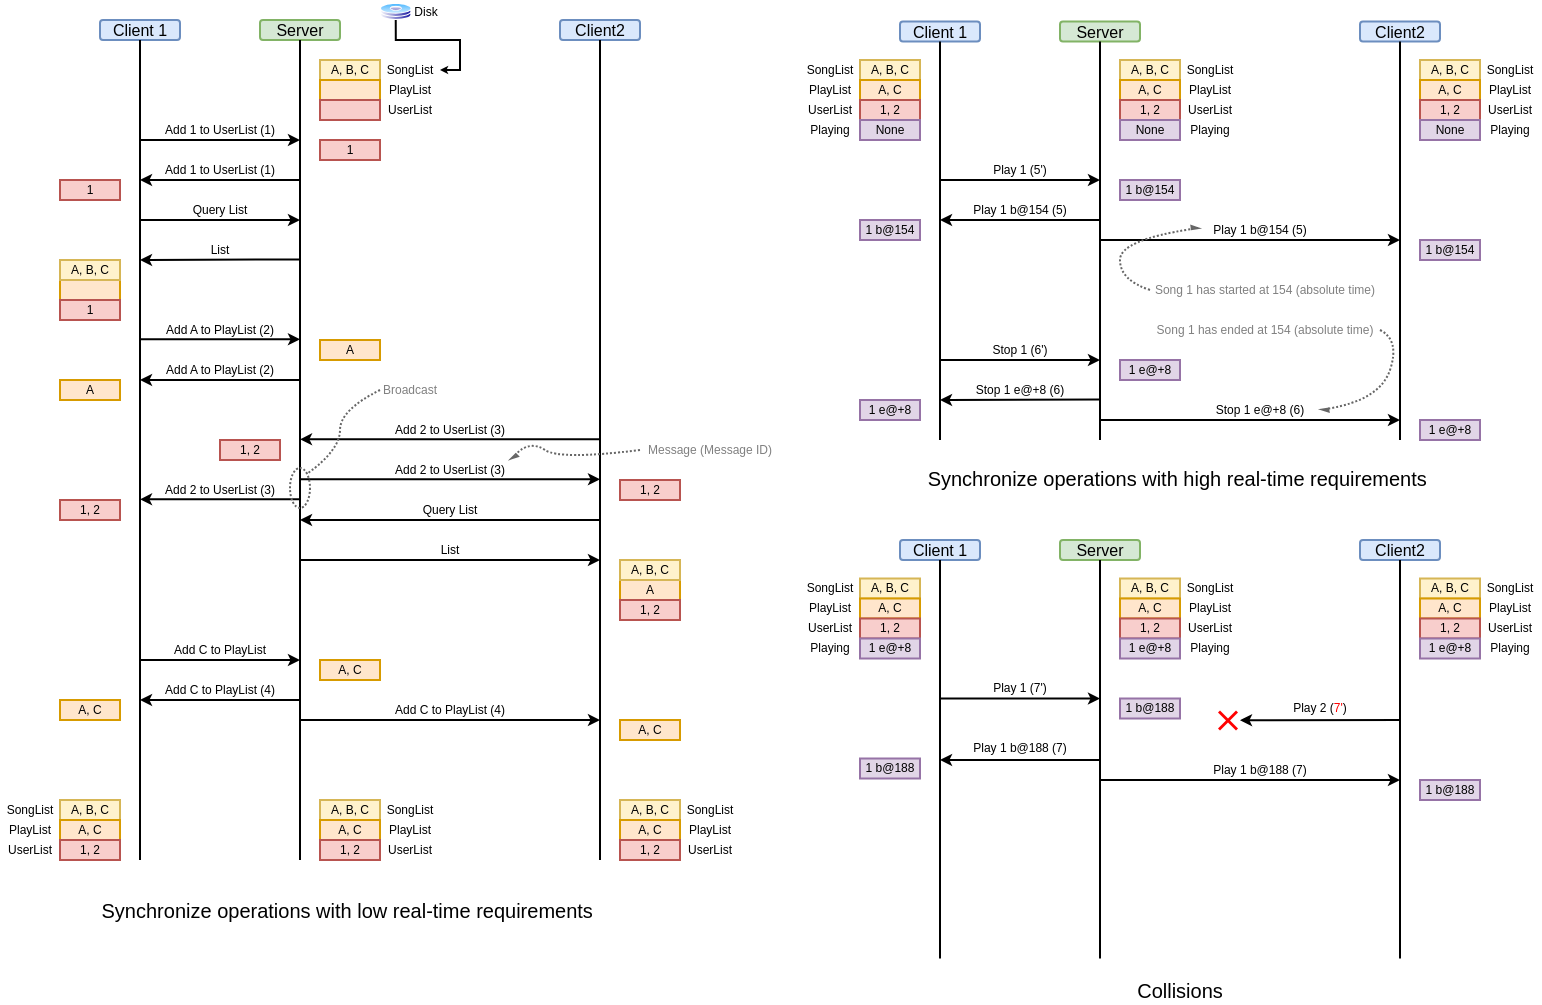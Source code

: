 <mxfile version="24.8.4">
  <diagram name="第 1 页" id="3ZcK6W1l4XbIbxJPCc2v">
    <mxGraphModel dx="1158" dy="635" grid="1" gridSize="10" guides="1" tooltips="1" connect="1" arrows="1" fold="1" page="1" pageScale="1" pageWidth="1000" pageHeight="1000" math="0" shadow="0">
      <root>
        <mxCell id="0" />
        <mxCell id="1" parent="0" />
        <mxCell id="YlG3r0k9uFu-52Q5VEmV-1" value="Client 1" style="rounded=1;whiteSpace=wrap;html=1;fontSize=8;fillColor=#dae8fc;strokeColor=#6c8ebf;" vertex="1" parent="1">
          <mxGeometry x="80" y="20" width="40" height="10" as="geometry" />
        </mxCell>
        <mxCell id="YlG3r0k9uFu-52Q5VEmV-2" value="Server" style="rounded=1;whiteSpace=wrap;html=1;fontSize=8;fillColor=#d5e8d4;strokeColor=#82b366;" vertex="1" parent="1">
          <mxGeometry x="160" y="20" width="40" height="10" as="geometry" />
        </mxCell>
        <mxCell id="YlG3r0k9uFu-52Q5VEmV-3" value="Client2" style="rounded=1;whiteSpace=wrap;html=1;fontSize=8;fillColor=#dae8fc;strokeColor=#6c8ebf;" vertex="1" parent="1">
          <mxGeometry x="310" y="20" width="40" height="10" as="geometry" />
        </mxCell>
        <mxCell id="YlG3r0k9uFu-52Q5VEmV-4" value="" style="endArrow=none;html=1;rounded=0;entryX=0.5;entryY=1;entryDx=0;entryDy=0;" edge="1" parent="1" target="YlG3r0k9uFu-52Q5VEmV-1">
          <mxGeometry width="50" height="50" relative="1" as="geometry">
            <mxPoint x="100" y="440" as="sourcePoint" />
            <mxPoint x="240" y="130" as="targetPoint" />
          </mxGeometry>
        </mxCell>
        <mxCell id="YlG3r0k9uFu-52Q5VEmV-5" value="" style="endArrow=none;html=1;rounded=0;entryX=0.5;entryY=1;entryDx=0;entryDy=0;" edge="1" parent="1" target="YlG3r0k9uFu-52Q5VEmV-2">
          <mxGeometry width="50" height="50" relative="1" as="geometry">
            <mxPoint x="180" y="440" as="sourcePoint" />
            <mxPoint x="179.83" y="50" as="targetPoint" />
          </mxGeometry>
        </mxCell>
        <mxCell id="YlG3r0k9uFu-52Q5VEmV-6" value="" style="endArrow=none;html=1;rounded=0;entryX=0.5;entryY=1;entryDx=0;entryDy=0;" edge="1" parent="1" target="YlG3r0k9uFu-52Q5VEmV-3">
          <mxGeometry width="50" height="50" relative="1" as="geometry">
            <mxPoint x="330" y="440" as="sourcePoint" />
            <mxPoint x="329.83" y="50" as="targetPoint" />
          </mxGeometry>
        </mxCell>
        <mxCell id="YlG3r0k9uFu-52Q5VEmV-7" value="" style="endArrow=classic;html=1;rounded=0;startSize=3;endSize=3;" edge="1" parent="1">
          <mxGeometry width="50" height="50" relative="1" as="geometry">
            <mxPoint x="100" y="80" as="sourcePoint" />
            <mxPoint x="180" y="80" as="targetPoint" />
          </mxGeometry>
        </mxCell>
        <mxCell id="YlG3r0k9uFu-52Q5VEmV-9" value="Add 1 to UserList (1)" style="text;html=1;align=center;verticalAlign=middle;whiteSpace=wrap;rounded=0;fontSize=6;dashed=1;dashPattern=1 1;" vertex="1" parent="1">
          <mxGeometry x="110" y="70" width="60" height="10" as="geometry" />
        </mxCell>
        <mxCell id="YlG3r0k9uFu-52Q5VEmV-13" value="" style="endArrow=classic;html=1;rounded=0;startSize=3;endSize=3;" edge="1" parent="1">
          <mxGeometry width="50" height="50" relative="1" as="geometry">
            <mxPoint x="180" y="100" as="sourcePoint" />
            <mxPoint x="100" y="100" as="targetPoint" />
          </mxGeometry>
        </mxCell>
        <mxCell id="YlG3r0k9uFu-52Q5VEmV-14" value="Add 1 to UserList (1)" style="text;html=1;align=center;verticalAlign=middle;whiteSpace=wrap;rounded=0;fontSize=6;" vertex="1" parent="1">
          <mxGeometry x="110" y="90" width="60" height="10" as="geometry" />
        </mxCell>
        <mxCell id="YlG3r0k9uFu-52Q5VEmV-27" value="" style="endArrow=classic;html=1;rounded=0;startSize=3;endSize=3;" edge="1" parent="1">
          <mxGeometry width="50" height="50" relative="1" as="geometry">
            <mxPoint x="100" y="179.67" as="sourcePoint" />
            <mxPoint x="180" y="179.67" as="targetPoint" />
          </mxGeometry>
        </mxCell>
        <mxCell id="YlG3r0k9uFu-52Q5VEmV-28" value="Add A to PlayList (2)" style="text;html=1;align=center;verticalAlign=middle;whiteSpace=wrap;rounded=0;fontSize=6;" vertex="1" parent="1">
          <mxGeometry x="110" y="170" width="60" height="10" as="geometry" />
        </mxCell>
        <mxCell id="YlG3r0k9uFu-52Q5VEmV-29" value="" style="endArrow=classic;html=1;rounded=0;startSize=3;endSize=3;" edge="1" parent="1">
          <mxGeometry width="50" height="50" relative="1" as="geometry">
            <mxPoint x="180" y="200" as="sourcePoint" />
            <mxPoint x="100" y="200" as="targetPoint" />
          </mxGeometry>
        </mxCell>
        <mxCell id="YlG3r0k9uFu-52Q5VEmV-30" value="Add A to PlayList (2)" style="text;html=1;align=center;verticalAlign=middle;whiteSpace=wrap;rounded=0;fontSize=6;" vertex="1" parent="1">
          <mxGeometry x="110" y="190" width="60" height="10" as="geometry" />
        </mxCell>
        <mxCell id="YlG3r0k9uFu-52Q5VEmV-33" value="A, B, C" style="rounded=0;whiteSpace=wrap;html=1;fillColor=#fff2cc;strokeColor=#d6b656;fontSize=6;" vertex="1" parent="1">
          <mxGeometry x="190" y="40" width="30" height="10" as="geometry" />
        </mxCell>
        <mxCell id="YlG3r0k9uFu-52Q5VEmV-34" value="" style="rounded=0;whiteSpace=wrap;html=1;fillColor=#ffe6cc;strokeColor=#d79b00;fontSize=6;" vertex="1" parent="1">
          <mxGeometry x="190" y="50" width="30" height="10" as="geometry" />
        </mxCell>
        <mxCell id="YlG3r0k9uFu-52Q5VEmV-35" value="" style="rounded=0;whiteSpace=wrap;html=1;fillColor=#f8cecc;strokeColor=#b85450;fontSize=6;" vertex="1" parent="1">
          <mxGeometry x="190" y="60" width="30" height="10" as="geometry" />
        </mxCell>
        <mxCell id="YlG3r0k9uFu-52Q5VEmV-37" value="SongList" style="text;html=1;align=center;verticalAlign=middle;whiteSpace=wrap;rounded=0;fontSize=6;" vertex="1" parent="1">
          <mxGeometry x="220" y="40" width="30" height="10" as="geometry" />
        </mxCell>
        <mxCell id="YlG3r0k9uFu-52Q5VEmV-38" value="PlayList" style="text;html=1;align=center;verticalAlign=middle;whiteSpace=wrap;rounded=0;fontSize=6;" vertex="1" parent="1">
          <mxGeometry x="220" y="50" width="30" height="10" as="geometry" />
        </mxCell>
        <mxCell id="YlG3r0k9uFu-52Q5VEmV-39" value="UserList" style="text;html=1;align=center;verticalAlign=middle;whiteSpace=wrap;rounded=0;fontSize=6;" vertex="1" parent="1">
          <mxGeometry x="220" y="60" width="30" height="10" as="geometry" />
        </mxCell>
        <mxCell id="YlG3r0k9uFu-52Q5VEmV-40" value="1" style="rounded=0;whiteSpace=wrap;html=1;fillColor=#f8cecc;strokeColor=#b85450;fontSize=6;" vertex="1" parent="1">
          <mxGeometry x="190" y="80" width="30" height="10" as="geometry" />
        </mxCell>
        <mxCell id="YlG3r0k9uFu-52Q5VEmV-41" value="" style="rounded=0;whiteSpace=wrap;html=1;fillColor=#ffe6cc;strokeColor=#d79b00;fontSize=6;" vertex="1" parent="1">
          <mxGeometry x="60" y="150" width="30" height="10" as="geometry" />
        </mxCell>
        <mxCell id="YlG3r0k9uFu-52Q5VEmV-42" value="A" style="rounded=0;whiteSpace=wrap;html=1;fillColor=#ffe6cc;strokeColor=#d79b00;fontSize=6;" vertex="1" parent="1">
          <mxGeometry x="60" y="200" width="30" height="10" as="geometry" />
        </mxCell>
        <mxCell id="YlG3r0k9uFu-52Q5VEmV-43" value="A" style="rounded=0;whiteSpace=wrap;html=1;fillColor=#ffe6cc;strokeColor=#d79b00;fontSize=6;" vertex="1" parent="1">
          <mxGeometry x="190" y="180" width="30" height="10" as="geometry" />
        </mxCell>
        <mxCell id="YlG3r0k9uFu-52Q5VEmV-44" value="A, B, C" style="rounded=0;whiteSpace=wrap;html=1;fillColor=#fff2cc;strokeColor=#d6b656;fontSize=6;" vertex="1" parent="1">
          <mxGeometry x="60" y="140" width="30" height="10" as="geometry" />
        </mxCell>
        <mxCell id="YlG3r0k9uFu-52Q5VEmV-45" value="" style="endArrow=classic;html=1;rounded=0;startSize=3;endSize=3;" edge="1" parent="1">
          <mxGeometry width="50" height="50" relative="1" as="geometry">
            <mxPoint x="330" y="229.67" as="sourcePoint" />
            <mxPoint x="180" y="229.67" as="targetPoint" />
          </mxGeometry>
        </mxCell>
        <mxCell id="YlG3r0k9uFu-52Q5VEmV-46" value="Add 2 to UserList (3)" style="text;html=1;align=center;verticalAlign=middle;whiteSpace=wrap;rounded=0;fontSize=6;" vertex="1" parent="1">
          <mxGeometry x="225" y="220" width="60" height="10" as="geometry" />
        </mxCell>
        <mxCell id="YlG3r0k9uFu-52Q5VEmV-47" value="" style="endArrow=classic;html=1;rounded=0;startSize=3;endSize=3;" edge="1" parent="1">
          <mxGeometry width="50" height="50" relative="1" as="geometry">
            <mxPoint x="180" y="249.67" as="sourcePoint" />
            <mxPoint x="330" y="249.67" as="targetPoint" />
          </mxGeometry>
        </mxCell>
        <mxCell id="YlG3r0k9uFu-52Q5VEmV-48" value="Add 2 to UserList (3)" style="text;html=1;align=center;verticalAlign=middle;whiteSpace=wrap;rounded=0;fontSize=6;" vertex="1" parent="1">
          <mxGeometry x="225" y="240" width="60" height="10" as="geometry" />
        </mxCell>
        <mxCell id="YlG3r0k9uFu-52Q5VEmV-56" value="1, 2" style="rounded=0;whiteSpace=wrap;html=1;fillColor=#f8cecc;strokeColor=#b85450;fontSize=6;" vertex="1" parent="1">
          <mxGeometry x="140" y="230" width="30" height="10" as="geometry" />
        </mxCell>
        <mxCell id="YlG3r0k9uFu-52Q5VEmV-69" value="" style="endArrow=classic;html=1;rounded=0;startSize=3;endSize=3;" edge="1" parent="1">
          <mxGeometry width="50" height="50" relative="1" as="geometry">
            <mxPoint x="100" y="120" as="sourcePoint" />
            <mxPoint x="180" y="120" as="targetPoint" />
          </mxGeometry>
        </mxCell>
        <mxCell id="YlG3r0k9uFu-52Q5VEmV-70" value="Query List" style="text;html=1;align=center;verticalAlign=middle;whiteSpace=wrap;rounded=0;fontSize=6;" vertex="1" parent="1">
          <mxGeometry x="110" y="110" width="60" height="10" as="geometry" />
        </mxCell>
        <mxCell id="YlG3r0k9uFu-52Q5VEmV-71" value="" style="endArrow=classic;html=1;rounded=0;startSize=3;endSize=3;fillColor=#e1d5e7;strokeColor=default;align=center;verticalAlign=middle;fontFamily=Helvetica;fontSize=11;fontColor=default;labelBackgroundColor=default;" edge="1" parent="1">
          <mxGeometry width="50" height="50" relative="1" as="geometry">
            <mxPoint x="180" y="139.72" as="sourcePoint" />
            <mxPoint x="100" y="140" as="targetPoint" />
          </mxGeometry>
        </mxCell>
        <mxCell id="YlG3r0k9uFu-52Q5VEmV-72" value="1" style="rounded=0;whiteSpace=wrap;html=1;fillColor=#f8cecc;strokeColor=#b85450;fontSize=6;" vertex="1" parent="1">
          <mxGeometry x="60" y="160" width="30" height="10" as="geometry" />
        </mxCell>
        <mxCell id="YlG3r0k9uFu-52Q5VEmV-75" style="edgeStyle=orthogonalEdgeStyle;rounded=0;orthogonalLoop=1;jettySize=auto;html=1;exitX=0.5;exitY=1;exitDx=0;exitDy=0;entryX=1;entryY=0.5;entryDx=0;entryDy=0;strokeWidth=1;endSize=1;" edge="1" parent="1" source="YlG3r0k9uFu-52Q5VEmV-74" target="YlG3r0k9uFu-52Q5VEmV-37">
          <mxGeometry relative="1" as="geometry">
            <Array as="points">
              <mxPoint x="228" y="30" />
              <mxPoint x="260" y="30" />
              <mxPoint x="260" y="45" />
            </Array>
          </mxGeometry>
        </mxCell>
        <mxCell id="YlG3r0k9uFu-52Q5VEmV-74" value="" style="image;aspect=fixed;perimeter=ellipsePerimeter;html=1;align=center;shadow=0;dashed=0;spacingTop=3;image=img/lib/active_directory/hard_disk.svg;" vertex="1" parent="1">
          <mxGeometry x="220" y="11.5" width="15.74" height="8.5" as="geometry" />
        </mxCell>
        <mxCell id="YlG3r0k9uFu-52Q5VEmV-76" value="" style="endArrow=classic;html=1;rounded=0;startSize=3;endSize=3;" edge="1" parent="1">
          <mxGeometry width="50" height="50" relative="1" as="geometry">
            <mxPoint x="180" y="259.67" as="sourcePoint" />
            <mxPoint x="100" y="259.67" as="targetPoint" />
          </mxGeometry>
        </mxCell>
        <mxCell id="YlG3r0k9uFu-52Q5VEmV-77" value="Add 2 to UserList (3)" style="text;html=1;align=center;verticalAlign=middle;whiteSpace=wrap;rounded=0;fontSize=6;" vertex="1" parent="1">
          <mxGeometry x="110" y="250" width="60" height="10" as="geometry" />
        </mxCell>
        <mxCell id="YlG3r0k9uFu-52Q5VEmV-78" value="1, 2" style="rounded=0;whiteSpace=wrap;html=1;fillColor=#f8cecc;strokeColor=#b85450;fontSize=6;" vertex="1" parent="1">
          <mxGeometry x="60" y="260" width="30" height="10" as="geometry" />
        </mxCell>
        <mxCell id="YlG3r0k9uFu-52Q5VEmV-80" value="" style="endArrow=classic;html=1;rounded=0;startSize=3;endSize=3;" edge="1" parent="1">
          <mxGeometry width="50" height="50" relative="1" as="geometry">
            <mxPoint x="330" y="270" as="sourcePoint" />
            <mxPoint x="180" y="270" as="targetPoint" />
          </mxGeometry>
        </mxCell>
        <mxCell id="YlG3r0k9uFu-52Q5VEmV-81" value="Query List" style="text;html=1;align=center;verticalAlign=middle;whiteSpace=wrap;rounded=0;fontSize=6;" vertex="1" parent="1">
          <mxGeometry x="225" y="260" width="60" height="10" as="geometry" />
        </mxCell>
        <mxCell id="YlG3r0k9uFu-52Q5VEmV-82" value="A" style="rounded=0;whiteSpace=wrap;html=1;fillColor=#ffe6cc;strokeColor=#d79b00;fontSize=6;" vertex="1" parent="1">
          <mxGeometry x="340" y="300" width="30" height="10" as="geometry" />
        </mxCell>
        <mxCell id="YlG3r0k9uFu-52Q5VEmV-83" value="A, B, C" style="rounded=0;whiteSpace=wrap;html=1;fillColor=#fff2cc;strokeColor=#d6b656;fontSize=6;" vertex="1" parent="1">
          <mxGeometry x="340" y="290" width="30" height="10" as="geometry" />
        </mxCell>
        <mxCell id="YlG3r0k9uFu-52Q5VEmV-84" value="1, 2" style="rounded=0;whiteSpace=wrap;html=1;fillColor=#f8cecc;strokeColor=#b85450;fontSize=6;" vertex="1" parent="1">
          <mxGeometry x="340" y="310" width="30" height="10" as="geometry" />
        </mxCell>
        <mxCell id="YlG3r0k9uFu-52Q5VEmV-85" value="List" style="text;html=1;align=center;verticalAlign=middle;whiteSpace=wrap;rounded=0;fontSize=6;" vertex="1" parent="1">
          <mxGeometry x="110" y="130" width="60" height="10" as="geometry" />
        </mxCell>
        <mxCell id="YlG3r0k9uFu-52Q5VEmV-86" value="" style="endArrow=classic;html=1;rounded=0;startSize=3;endSize=3;fillColor=#e1d5e7;strokeColor=default;align=center;verticalAlign=middle;fontFamily=Helvetica;fontSize=11;fontColor=default;labelBackgroundColor=default;" edge="1" parent="1">
          <mxGeometry width="50" height="50" relative="1" as="geometry">
            <mxPoint x="180" y="290" as="sourcePoint" />
            <mxPoint x="330" y="290" as="targetPoint" />
          </mxGeometry>
        </mxCell>
        <mxCell id="YlG3r0k9uFu-52Q5VEmV-87" value="List" style="text;html=1;align=center;verticalAlign=middle;whiteSpace=wrap;rounded=0;fontSize=6;" vertex="1" parent="1">
          <mxGeometry x="225" y="280" width="60" height="10" as="geometry" />
        </mxCell>
        <mxCell id="YlG3r0k9uFu-52Q5VEmV-88" value="" style="endArrow=classic;html=1;rounded=0;startSize=3;endSize=3;" edge="1" parent="1">
          <mxGeometry width="50" height="50" relative="1" as="geometry">
            <mxPoint x="100" y="340" as="sourcePoint" />
            <mxPoint x="180" y="340" as="targetPoint" />
          </mxGeometry>
        </mxCell>
        <mxCell id="YlG3r0k9uFu-52Q5VEmV-89" value="Add C to PlayList" style="text;html=1;align=center;verticalAlign=middle;whiteSpace=wrap;rounded=0;fontSize=6;" vertex="1" parent="1">
          <mxGeometry x="110" y="330" width="60" height="10" as="geometry" />
        </mxCell>
        <mxCell id="YlG3r0k9uFu-52Q5VEmV-90" value="A, C" style="rounded=0;whiteSpace=wrap;html=1;fillColor=#ffe6cc;strokeColor=#d79b00;fontSize=6;" vertex="1" parent="1">
          <mxGeometry x="190" y="340" width="30" height="10" as="geometry" />
        </mxCell>
        <mxCell id="YlG3r0k9uFu-52Q5VEmV-91" value="" style="endArrow=classic;html=1;rounded=0;startSize=3;endSize=3;" edge="1" parent="1">
          <mxGeometry width="50" height="50" relative="1" as="geometry">
            <mxPoint x="180" y="360" as="sourcePoint" />
            <mxPoint x="100" y="360" as="targetPoint" />
          </mxGeometry>
        </mxCell>
        <mxCell id="YlG3r0k9uFu-52Q5VEmV-92" value="Add C to PlayList (4)" style="text;html=1;align=center;verticalAlign=middle;whiteSpace=wrap;rounded=0;fontSize=6;" vertex="1" parent="1">
          <mxGeometry x="110" y="350" width="60" height="10" as="geometry" />
        </mxCell>
        <mxCell id="YlG3r0k9uFu-52Q5VEmV-93" value="A, C" style="rounded=0;whiteSpace=wrap;html=1;fillColor=#ffe6cc;strokeColor=#d79b00;fontSize=6;" vertex="1" parent="1">
          <mxGeometry x="60" y="360" width="30" height="10" as="geometry" />
        </mxCell>
        <mxCell id="YlG3r0k9uFu-52Q5VEmV-94" value="" style="endArrow=classic;html=1;rounded=0;startSize=3;endSize=3;" edge="1" parent="1">
          <mxGeometry width="50" height="50" relative="1" as="geometry">
            <mxPoint x="180" y="370" as="sourcePoint" />
            <mxPoint x="330" y="370" as="targetPoint" />
          </mxGeometry>
        </mxCell>
        <mxCell id="YlG3r0k9uFu-52Q5VEmV-95" value="Add C to PlayList (4)" style="text;html=1;align=center;verticalAlign=middle;whiteSpace=wrap;rounded=0;fontSize=6;" vertex="1" parent="1">
          <mxGeometry x="225" y="360" width="60" height="10" as="geometry" />
        </mxCell>
        <mxCell id="YlG3r0k9uFu-52Q5VEmV-96" value="A, C" style="rounded=0;whiteSpace=wrap;html=1;fillColor=#ffe6cc;strokeColor=#d79b00;fontSize=6;" vertex="1" parent="1">
          <mxGeometry x="340" y="370" width="30" height="10" as="geometry" />
        </mxCell>
        <mxCell id="YlG3r0k9uFu-52Q5VEmV-102" value="A, B, C" style="rounded=0;whiteSpace=wrap;html=1;fillColor=#fff2cc;strokeColor=#d6b656;fontSize=6;" vertex="1" parent="1">
          <mxGeometry x="340" y="410" width="30" height="10" as="geometry" />
        </mxCell>
        <mxCell id="YlG3r0k9uFu-52Q5VEmV-103" value="A, C" style="rounded=0;whiteSpace=wrap;html=1;fillColor=#ffe6cc;strokeColor=#d79b00;fontSize=6;" vertex="1" parent="1">
          <mxGeometry x="340" y="420" width="30" height="10" as="geometry" />
        </mxCell>
        <mxCell id="YlG3r0k9uFu-52Q5VEmV-104" value="1, 2" style="rounded=0;whiteSpace=wrap;html=1;fillColor=#f8cecc;strokeColor=#b85450;fontSize=6;" vertex="1" parent="1">
          <mxGeometry x="340" y="430" width="30" height="10" as="geometry" />
        </mxCell>
        <mxCell id="YlG3r0k9uFu-52Q5VEmV-105" value="SongList" style="text;html=1;align=center;verticalAlign=middle;whiteSpace=wrap;rounded=0;fontSize=6;" vertex="1" parent="1">
          <mxGeometry x="370" y="410" width="30" height="10" as="geometry" />
        </mxCell>
        <mxCell id="YlG3r0k9uFu-52Q5VEmV-106" value="PlayList" style="text;html=1;align=center;verticalAlign=middle;whiteSpace=wrap;rounded=0;fontSize=6;" vertex="1" parent="1">
          <mxGeometry x="370" y="420" width="30" height="10" as="geometry" />
        </mxCell>
        <mxCell id="YlG3r0k9uFu-52Q5VEmV-107" value="UserList" style="text;html=1;align=center;verticalAlign=middle;whiteSpace=wrap;rounded=0;fontSize=6;" vertex="1" parent="1">
          <mxGeometry x="370" y="430" width="30" height="10" as="geometry" />
        </mxCell>
        <mxCell id="YlG3r0k9uFu-52Q5VEmV-114" value="A, B, C" style="rounded=0;whiteSpace=wrap;html=1;fillColor=#fff2cc;strokeColor=#d6b656;fontSize=6;" vertex="1" parent="1">
          <mxGeometry x="190" y="410" width="30" height="10" as="geometry" />
        </mxCell>
        <mxCell id="YlG3r0k9uFu-52Q5VEmV-115" value="A, C" style="rounded=0;whiteSpace=wrap;html=1;fillColor=#ffe6cc;strokeColor=#d79b00;fontSize=6;" vertex="1" parent="1">
          <mxGeometry x="190" y="420" width="30" height="10" as="geometry" />
        </mxCell>
        <mxCell id="YlG3r0k9uFu-52Q5VEmV-116" value="1, 2" style="rounded=0;whiteSpace=wrap;html=1;fillColor=#f8cecc;strokeColor=#b85450;fontSize=6;" vertex="1" parent="1">
          <mxGeometry x="190" y="430" width="30" height="10" as="geometry" />
        </mxCell>
        <mxCell id="YlG3r0k9uFu-52Q5VEmV-117" value="SongList" style="text;html=1;align=center;verticalAlign=middle;whiteSpace=wrap;rounded=0;fontSize=6;" vertex="1" parent="1">
          <mxGeometry x="220" y="410" width="30" height="10" as="geometry" />
        </mxCell>
        <mxCell id="YlG3r0k9uFu-52Q5VEmV-118" value="PlayList" style="text;html=1;align=center;verticalAlign=middle;whiteSpace=wrap;rounded=0;fontSize=6;" vertex="1" parent="1">
          <mxGeometry x="220" y="420" width="30" height="10" as="geometry" />
        </mxCell>
        <mxCell id="YlG3r0k9uFu-52Q5VEmV-119" value="UserList" style="text;html=1;align=center;verticalAlign=middle;whiteSpace=wrap;rounded=0;fontSize=6;" vertex="1" parent="1">
          <mxGeometry x="220" y="430" width="30" height="10" as="geometry" />
        </mxCell>
        <mxCell id="YlG3r0k9uFu-52Q5VEmV-120" value="A, B, C" style="rounded=0;whiteSpace=wrap;html=1;fillColor=#fff2cc;strokeColor=#d6b656;fontSize=6;" vertex="1" parent="1">
          <mxGeometry x="60" y="410" width="30" height="10" as="geometry" />
        </mxCell>
        <mxCell id="YlG3r0k9uFu-52Q5VEmV-121" value="A, C" style="rounded=0;whiteSpace=wrap;html=1;fillColor=#ffe6cc;strokeColor=#d79b00;fontSize=6;" vertex="1" parent="1">
          <mxGeometry x="60" y="420" width="30" height="10" as="geometry" />
        </mxCell>
        <mxCell id="YlG3r0k9uFu-52Q5VEmV-122" value="1, 2" style="rounded=0;whiteSpace=wrap;html=1;fillColor=#f8cecc;strokeColor=#b85450;fontSize=6;" vertex="1" parent="1">
          <mxGeometry x="60" y="430" width="30" height="10" as="geometry" />
        </mxCell>
        <mxCell id="YlG3r0k9uFu-52Q5VEmV-123" value="SongList" style="text;html=1;align=center;verticalAlign=middle;whiteSpace=wrap;rounded=0;fontSize=6;" vertex="1" parent="1">
          <mxGeometry x="30" y="410" width="30" height="10" as="geometry" />
        </mxCell>
        <mxCell id="YlG3r0k9uFu-52Q5VEmV-124" value="PlayList" style="text;html=1;align=center;verticalAlign=middle;whiteSpace=wrap;rounded=0;fontSize=6;" vertex="1" parent="1">
          <mxGeometry x="30" y="420" width="30" height="10" as="geometry" />
        </mxCell>
        <mxCell id="YlG3r0k9uFu-52Q5VEmV-125" value="UserList" style="text;html=1;align=center;verticalAlign=middle;whiteSpace=wrap;rounded=0;fontSize=6;" vertex="1" parent="1">
          <mxGeometry x="30" y="430" width="30" height="10" as="geometry" />
        </mxCell>
        <mxCell id="YlG3r0k9uFu-52Q5VEmV-126" value="Disk" style="text;html=1;align=center;verticalAlign=middle;whiteSpace=wrap;rounded=0;fontSize=6;" vertex="1" parent="1">
          <mxGeometry x="235.74" y="10.75" width="14.26" height="10" as="geometry" />
        </mxCell>
        <mxCell id="YlG3r0k9uFu-52Q5VEmV-138" value="Synchronize operations with low real-time requirements&amp;nbsp;" style="text;html=1;align=center;verticalAlign=middle;whiteSpace=wrap;rounded=0;fontSize=10;" vertex="1" parent="1">
          <mxGeometry x="75" y="460" width="260" height="10" as="geometry" />
        </mxCell>
        <mxCell id="YlG3r0k9uFu-52Q5VEmV-143" value="Client 1" style="rounded=1;whiteSpace=wrap;html=1;fontSize=8;fillColor=#dae8fc;strokeColor=#6c8ebf;" vertex="1" parent="1">
          <mxGeometry x="480" y="20.75" width="40" height="10" as="geometry" />
        </mxCell>
        <mxCell id="YlG3r0k9uFu-52Q5VEmV-144" value="Server" style="rounded=1;whiteSpace=wrap;html=1;fontSize=8;fillColor=#d5e8d4;strokeColor=#82b366;" vertex="1" parent="1">
          <mxGeometry x="560" y="20.75" width="40" height="10" as="geometry" />
        </mxCell>
        <mxCell id="YlG3r0k9uFu-52Q5VEmV-145" value="Client2" style="rounded=1;whiteSpace=wrap;html=1;fontSize=8;fillColor=#dae8fc;strokeColor=#6c8ebf;" vertex="1" parent="1">
          <mxGeometry x="710" y="20.75" width="40" height="10" as="geometry" />
        </mxCell>
        <mxCell id="YlG3r0k9uFu-52Q5VEmV-146" value="" style="endArrow=none;html=1;rounded=0;entryX=0.5;entryY=1;entryDx=0;entryDy=0;" edge="1" parent="1" target="YlG3r0k9uFu-52Q5VEmV-143">
          <mxGeometry width="50" height="50" relative="1" as="geometry">
            <mxPoint x="500" y="230" as="sourcePoint" />
            <mxPoint x="640" y="130.75" as="targetPoint" />
          </mxGeometry>
        </mxCell>
        <mxCell id="YlG3r0k9uFu-52Q5VEmV-147" value="" style="endArrow=none;html=1;rounded=0;entryX=0.5;entryY=1;entryDx=0;entryDy=0;" edge="1" parent="1" target="YlG3r0k9uFu-52Q5VEmV-144">
          <mxGeometry width="50" height="50" relative="1" as="geometry">
            <mxPoint x="580" y="230" as="sourcePoint" />
            <mxPoint x="579.83" y="50.75" as="targetPoint" />
          </mxGeometry>
        </mxCell>
        <mxCell id="YlG3r0k9uFu-52Q5VEmV-148" value="" style="endArrow=none;html=1;rounded=0;entryX=0.5;entryY=1;entryDx=0;entryDy=0;" edge="1" parent="1" target="YlG3r0k9uFu-52Q5VEmV-145">
          <mxGeometry width="50" height="50" relative="1" as="geometry">
            <mxPoint x="730" y="230" as="sourcePoint" />
            <mxPoint x="729.83" y="50.75" as="targetPoint" />
          </mxGeometry>
        </mxCell>
        <mxCell id="YlG3r0k9uFu-52Q5VEmV-149" value="Synchronize operations with high real-time requirements&amp;nbsp;" style="text;html=1;align=center;verticalAlign=middle;whiteSpace=wrap;rounded=0;fontSize=10;" vertex="1" parent="1">
          <mxGeometry x="490" y="244" width="260" height="10" as="geometry" />
        </mxCell>
        <mxCell id="YlG3r0k9uFu-52Q5VEmV-150" value="A, B, C" style="rounded=0;whiteSpace=wrap;html=1;fillColor=#fff2cc;strokeColor=#d6b656;fontSize=6;" vertex="1" parent="1">
          <mxGeometry x="740" y="40" width="30" height="10" as="geometry" />
        </mxCell>
        <mxCell id="YlG3r0k9uFu-52Q5VEmV-151" value="A, C" style="rounded=0;whiteSpace=wrap;html=1;fillColor=#ffe6cc;strokeColor=#d79b00;fontSize=6;" vertex="1" parent="1">
          <mxGeometry x="740" y="50" width="30" height="10" as="geometry" />
        </mxCell>
        <mxCell id="YlG3r0k9uFu-52Q5VEmV-152" value="1, 2" style="rounded=0;whiteSpace=wrap;html=1;fillColor=#f8cecc;strokeColor=#b85450;fontSize=6;" vertex="1" parent="1">
          <mxGeometry x="740" y="60" width="30" height="10" as="geometry" />
        </mxCell>
        <mxCell id="YlG3r0k9uFu-52Q5VEmV-153" value="SongList" style="text;html=1;align=center;verticalAlign=middle;whiteSpace=wrap;rounded=0;fontSize=6;" vertex="1" parent="1">
          <mxGeometry x="770" y="40" width="30" height="10" as="geometry" />
        </mxCell>
        <mxCell id="YlG3r0k9uFu-52Q5VEmV-154" value="PlayList" style="text;html=1;align=center;verticalAlign=middle;whiteSpace=wrap;rounded=0;fontSize=6;" vertex="1" parent="1">
          <mxGeometry x="770" y="50" width="30" height="10" as="geometry" />
        </mxCell>
        <mxCell id="YlG3r0k9uFu-52Q5VEmV-155" value="UserList" style="text;html=1;align=center;verticalAlign=middle;whiteSpace=wrap;rounded=0;fontSize=6;" vertex="1" parent="1">
          <mxGeometry x="770" y="60" width="30" height="10" as="geometry" />
        </mxCell>
        <mxCell id="YlG3r0k9uFu-52Q5VEmV-156" value="A, B, C" style="rounded=0;whiteSpace=wrap;html=1;fillColor=#fff2cc;strokeColor=#d6b656;fontSize=6;" vertex="1" parent="1">
          <mxGeometry x="590" y="40" width="30" height="10" as="geometry" />
        </mxCell>
        <mxCell id="YlG3r0k9uFu-52Q5VEmV-157" value="A, C" style="rounded=0;whiteSpace=wrap;html=1;fillColor=#ffe6cc;strokeColor=#d79b00;fontSize=6;" vertex="1" parent="1">
          <mxGeometry x="590" y="50" width="30" height="10" as="geometry" />
        </mxCell>
        <mxCell id="YlG3r0k9uFu-52Q5VEmV-158" value="1, 2" style="rounded=0;whiteSpace=wrap;html=1;fillColor=#f8cecc;strokeColor=#b85450;fontSize=6;" vertex="1" parent="1">
          <mxGeometry x="590" y="60" width="30" height="10" as="geometry" />
        </mxCell>
        <mxCell id="YlG3r0k9uFu-52Q5VEmV-159" value="SongList" style="text;html=1;align=center;verticalAlign=middle;whiteSpace=wrap;rounded=0;fontSize=6;" vertex="1" parent="1">
          <mxGeometry x="620" y="40" width="30" height="10" as="geometry" />
        </mxCell>
        <mxCell id="YlG3r0k9uFu-52Q5VEmV-160" value="PlayList" style="text;html=1;align=center;verticalAlign=middle;whiteSpace=wrap;rounded=0;fontSize=6;" vertex="1" parent="1">
          <mxGeometry x="620" y="50" width="30" height="10" as="geometry" />
        </mxCell>
        <mxCell id="YlG3r0k9uFu-52Q5VEmV-161" value="UserList" style="text;html=1;align=center;verticalAlign=middle;whiteSpace=wrap;rounded=0;fontSize=6;" vertex="1" parent="1">
          <mxGeometry x="620" y="60" width="30" height="10" as="geometry" />
        </mxCell>
        <mxCell id="YlG3r0k9uFu-52Q5VEmV-162" value="A, B, C" style="rounded=0;whiteSpace=wrap;html=1;fillColor=#fff2cc;strokeColor=#d6b656;fontSize=6;" vertex="1" parent="1">
          <mxGeometry x="460" y="40" width="30" height="10" as="geometry" />
        </mxCell>
        <mxCell id="YlG3r0k9uFu-52Q5VEmV-163" value="A, C" style="rounded=0;whiteSpace=wrap;html=1;fillColor=#ffe6cc;strokeColor=#d79b00;fontSize=6;" vertex="1" parent="1">
          <mxGeometry x="460" y="50" width="30" height="10" as="geometry" />
        </mxCell>
        <mxCell id="YlG3r0k9uFu-52Q5VEmV-164" value="1, 2" style="rounded=0;whiteSpace=wrap;html=1;fillColor=#f8cecc;strokeColor=#b85450;fontSize=6;" vertex="1" parent="1">
          <mxGeometry x="460" y="60" width="30" height="10" as="geometry" />
        </mxCell>
        <mxCell id="YlG3r0k9uFu-52Q5VEmV-165" value="SongList" style="text;html=1;align=center;verticalAlign=middle;whiteSpace=wrap;rounded=0;fontSize=6;" vertex="1" parent="1">
          <mxGeometry x="430" y="40" width="30" height="10" as="geometry" />
        </mxCell>
        <mxCell id="YlG3r0k9uFu-52Q5VEmV-166" value="PlayList" style="text;html=1;align=center;verticalAlign=middle;whiteSpace=wrap;rounded=0;fontSize=6;" vertex="1" parent="1">
          <mxGeometry x="430" y="50" width="30" height="10" as="geometry" />
        </mxCell>
        <mxCell id="YlG3r0k9uFu-52Q5VEmV-167" value="UserList" style="text;html=1;align=center;verticalAlign=middle;whiteSpace=wrap;rounded=0;fontSize=6;" vertex="1" parent="1">
          <mxGeometry x="430" y="60" width="30" height="10" as="geometry" />
        </mxCell>
        <mxCell id="YlG3r0k9uFu-52Q5VEmV-168" value="" style="endArrow=classic;html=1;rounded=0;startSize=3;endSize=3;" edge="1" parent="1">
          <mxGeometry width="50" height="50" relative="1" as="geometry">
            <mxPoint x="500" y="100" as="sourcePoint" />
            <mxPoint x="580" y="100" as="targetPoint" />
          </mxGeometry>
        </mxCell>
        <mxCell id="YlG3r0k9uFu-52Q5VEmV-169" value="Play 1 (5&#39;)" style="text;html=1;align=center;verticalAlign=middle;whiteSpace=wrap;rounded=0;fontSize=6;" vertex="1" parent="1">
          <mxGeometry x="510" y="90" width="60" height="10" as="geometry" />
        </mxCell>
        <mxCell id="YlG3r0k9uFu-52Q5VEmV-170" value="None" style="rounded=0;whiteSpace=wrap;html=1;fillColor=#e1d5e7;strokeColor=#9673a6;fontSize=6;" vertex="1" parent="1">
          <mxGeometry x="460" y="70" width="30" height="10" as="geometry" />
        </mxCell>
        <mxCell id="YlG3r0k9uFu-52Q5VEmV-171" value="Playing" style="text;html=1;align=center;verticalAlign=middle;whiteSpace=wrap;rounded=0;fontSize=6;" vertex="1" parent="1">
          <mxGeometry x="430" y="70" width="30" height="10" as="geometry" />
        </mxCell>
        <mxCell id="YlG3r0k9uFu-52Q5VEmV-172" value="None" style="rounded=0;whiteSpace=wrap;html=1;fillColor=#e1d5e7;strokeColor=#9673a6;fontSize=6;" vertex="1" parent="1">
          <mxGeometry x="590" y="70" width="30" height="10" as="geometry" />
        </mxCell>
        <mxCell id="YlG3r0k9uFu-52Q5VEmV-173" value="Playing" style="text;html=1;align=center;verticalAlign=middle;whiteSpace=wrap;rounded=0;fontSize=6;" vertex="1" parent="1">
          <mxGeometry x="620" y="70" width="30" height="10" as="geometry" />
        </mxCell>
        <mxCell id="YlG3r0k9uFu-52Q5VEmV-174" value="None" style="rounded=0;whiteSpace=wrap;html=1;fillColor=#e1d5e7;strokeColor=#9673a6;fontSize=6;" vertex="1" parent="1">
          <mxGeometry x="740" y="70" width="30" height="10" as="geometry" />
        </mxCell>
        <mxCell id="YlG3r0k9uFu-52Q5VEmV-175" value="Playing" style="text;html=1;align=center;verticalAlign=middle;whiteSpace=wrap;rounded=0;fontSize=6;" vertex="1" parent="1">
          <mxGeometry x="770" y="70" width="30" height="10" as="geometry" />
        </mxCell>
        <mxCell id="YlG3r0k9uFu-52Q5VEmV-176" value="1 b@154" style="rounded=0;whiteSpace=wrap;html=1;fillColor=#e1d5e7;strokeColor=#9673a6;fontSize=6;" vertex="1" parent="1">
          <mxGeometry x="590" y="100" width="30" height="10" as="geometry" />
        </mxCell>
        <mxCell id="YlG3r0k9uFu-52Q5VEmV-177" value="" style="endArrow=classic;html=1;rounded=0;startSize=3;endSize=3;" edge="1" parent="1">
          <mxGeometry width="50" height="50" relative="1" as="geometry">
            <mxPoint x="580" y="130" as="sourcePoint" />
            <mxPoint x="730" y="130" as="targetPoint" />
          </mxGeometry>
        </mxCell>
        <mxCell id="YlG3r0k9uFu-52Q5VEmV-178" value="" style="endArrow=classic;html=1;rounded=0;startSize=3;endSize=3;" edge="1" parent="1">
          <mxGeometry width="50" height="50" relative="1" as="geometry">
            <mxPoint x="580" y="120" as="sourcePoint" />
            <mxPoint x="500" y="120" as="targetPoint" />
          </mxGeometry>
        </mxCell>
        <mxCell id="YlG3r0k9uFu-52Q5VEmV-179" value="Play 1 b@154 (5)" style="text;html=1;align=center;verticalAlign=middle;whiteSpace=wrap;rounded=0;fontSize=6;" vertex="1" parent="1">
          <mxGeometry x="510" y="110" width="60" height="10" as="geometry" />
        </mxCell>
        <mxCell id="YlG3r0k9uFu-52Q5VEmV-180" value="1" style="rounded=0;whiteSpace=wrap;html=1;fillColor=#f8cecc;strokeColor=#b85450;fontSize=6;" vertex="1" parent="1">
          <mxGeometry x="60" y="100" width="30" height="10" as="geometry" />
        </mxCell>
        <mxCell id="YlG3r0k9uFu-52Q5VEmV-186" value="Message (Message ID)" style="text;html=1;align=center;verticalAlign=middle;whiteSpace=wrap;rounded=0;fontSize=6;fontColor=#808080;" vertex="1" parent="1">
          <mxGeometry x="350" y="230" width="70" height="10" as="geometry" />
        </mxCell>
        <mxCell id="YlG3r0k9uFu-52Q5VEmV-187" value="" style="curved=1;endArrow=async;html=1;rounded=0;endSize=2;dashed=1;dashPattern=1 1;fillColor=#f5f5f5;strokeColor=#666666;startSize=2;endFill=0;exitX=0;exitY=0.5;exitDx=0;exitDy=0;" edge="1" parent="1" source="YlG3r0k9uFu-52Q5VEmV-186">
          <mxGeometry width="50" height="50" relative="1" as="geometry">
            <mxPoint x="285" y="210" as="sourcePoint" />
            <mxPoint x="285" y="240" as="targetPoint" />
            <Array as="points">
              <mxPoint x="310" y="240" />
              <mxPoint x="295" y="230" />
            </Array>
          </mxGeometry>
        </mxCell>
        <mxCell id="YlG3r0k9uFu-52Q5VEmV-189" value="" style="curved=1;endArrow=none;html=1;rounded=0;endSize=2;dashed=1;dashPattern=1 1;fillColor=#f5f5f5;strokeColor=#666666;startSize=2;endFill=0;entryX=1;entryY=0;entryDx=0;entryDy=0;" edge="1" parent="1" target="YlG3r0k9uFu-52Q5VEmV-191">
          <mxGeometry width="50" height="50" relative="1" as="geometry">
            <mxPoint x="220" y="205" as="sourcePoint" />
            <mxPoint x="190" y="245" as="targetPoint" />
            <Array as="points">
              <mxPoint x="200" y="215" />
              <mxPoint x="200" y="235" />
            </Array>
          </mxGeometry>
        </mxCell>
        <mxCell id="YlG3r0k9uFu-52Q5VEmV-190" value="Broadcast" style="text;html=1;align=center;verticalAlign=middle;whiteSpace=wrap;rounded=0;fontSize=6;fontColor=#808080;" vertex="1" parent="1">
          <mxGeometry x="220" y="200" width="30" height="10" as="geometry" />
        </mxCell>
        <mxCell id="YlG3r0k9uFu-52Q5VEmV-191" value="" style="ellipse;whiteSpace=wrap;html=1;fillColor=none;rounded=0;dashed=1;dashPattern=1 1;strokeColor=#666666;align=center;verticalAlign=middle;fontFamily=Helvetica;fontSize=11;fontColor=default;labelBackgroundColor=default;" vertex="1" parent="1">
          <mxGeometry x="175" y="244" width="10" height="20" as="geometry" />
        </mxCell>
        <mxCell id="YlG3r0k9uFu-52Q5VEmV-193" value="1, 2" style="rounded=0;whiteSpace=wrap;html=1;fillColor=#f8cecc;strokeColor=#b85450;fontSize=6;" vertex="1" parent="1">
          <mxGeometry x="340" y="250" width="30" height="10" as="geometry" />
        </mxCell>
        <mxCell id="YlG3r0k9uFu-52Q5VEmV-195" value="1 b@154" style="rounded=0;whiteSpace=wrap;html=1;fillColor=#e1d5e7;strokeColor=#9673a6;fontSize=6;" vertex="1" parent="1">
          <mxGeometry x="460" y="120" width="30" height="10" as="geometry" />
        </mxCell>
        <mxCell id="YlG3r0k9uFu-52Q5VEmV-196" value="1 b@154" style="rounded=0;whiteSpace=wrap;html=1;fillColor=#e1d5e7;strokeColor=#9673a6;fontSize=6;" vertex="1" parent="1">
          <mxGeometry x="740" y="130" width="30" height="10" as="geometry" />
        </mxCell>
        <mxCell id="YlG3r0k9uFu-52Q5VEmV-197" value="Play 1 b@154 (5)" style="text;html=1;align=center;verticalAlign=middle;whiteSpace=wrap;rounded=0;fontSize=6;" vertex="1" parent="1">
          <mxGeometry x="630" y="120" width="60" height="10" as="geometry" />
        </mxCell>
        <mxCell id="YlG3r0k9uFu-52Q5VEmV-209" value="" style="endArrow=classic;html=1;rounded=0;startSize=3;endSize=3;" edge="1" parent="1">
          <mxGeometry width="50" height="50" relative="1" as="geometry">
            <mxPoint x="500" y="190" as="sourcePoint" />
            <mxPoint x="580" y="190" as="targetPoint" />
          </mxGeometry>
        </mxCell>
        <mxCell id="YlG3r0k9uFu-52Q5VEmV-210" value="Stop 1 (6&#39;)" style="text;html=1;align=center;verticalAlign=middle;whiteSpace=wrap;rounded=0;fontSize=6;" vertex="1" parent="1">
          <mxGeometry x="510" y="180" width="60" height="10" as="geometry" />
        </mxCell>
        <mxCell id="YlG3r0k9uFu-52Q5VEmV-211" value="1 e@+8" style="rounded=0;whiteSpace=wrap;html=1;fillColor=#e1d5e7;strokeColor=#9673a6;fontSize=6;" vertex="1" parent="1">
          <mxGeometry x="590" y="190" width="30" height="10" as="geometry" />
        </mxCell>
        <mxCell id="YlG3r0k9uFu-52Q5VEmV-212" value="" style="endArrow=classic;html=1;rounded=0;startSize=3;endSize=3;" edge="1" parent="1">
          <mxGeometry width="50" height="50" relative="1" as="geometry">
            <mxPoint x="580" y="209.72" as="sourcePoint" />
            <mxPoint x="500" y="210" as="targetPoint" />
          </mxGeometry>
        </mxCell>
        <mxCell id="YlG3r0k9uFu-52Q5VEmV-213" value="Stop 1 e@+8 (6)" style="text;html=1;align=center;verticalAlign=middle;whiteSpace=wrap;rounded=0;fontSize=6;" vertex="1" parent="1">
          <mxGeometry x="510" y="200" width="60" height="10" as="geometry" />
        </mxCell>
        <mxCell id="YlG3r0k9uFu-52Q5VEmV-214" value="1 e@+8" style="rounded=0;whiteSpace=wrap;html=1;fillColor=#e1d5e7;strokeColor=#9673a6;fontSize=6;" vertex="1" parent="1">
          <mxGeometry x="460" y="210" width="30" height="10" as="geometry" />
        </mxCell>
        <mxCell id="YlG3r0k9uFu-52Q5VEmV-215" value="1 e@+8" style="rounded=0;whiteSpace=wrap;html=1;fillColor=#e1d5e7;strokeColor=#9673a6;fontSize=6;" vertex="1" parent="1">
          <mxGeometry x="740" y="220" width="30" height="10" as="geometry" />
        </mxCell>
        <mxCell id="YlG3r0k9uFu-52Q5VEmV-216" value="" style="endArrow=classic;html=1;rounded=0;startSize=3;endSize=3;" edge="1" parent="1">
          <mxGeometry width="50" height="50" relative="1" as="geometry">
            <mxPoint x="580" y="220" as="sourcePoint" />
            <mxPoint x="730" y="220" as="targetPoint" />
          </mxGeometry>
        </mxCell>
        <mxCell id="YlG3r0k9uFu-52Q5VEmV-217" value="Stop 1 e@+8 (6)" style="text;html=1;align=center;verticalAlign=middle;whiteSpace=wrap;rounded=0;fontSize=6;" vertex="1" parent="1">
          <mxGeometry x="630" y="210" width="60" height="10" as="geometry" />
        </mxCell>
        <mxCell id="YlG3r0k9uFu-52Q5VEmV-218" value="Collisions" style="text;html=1;align=center;verticalAlign=middle;whiteSpace=wrap;rounded=0;fontSize=10;" vertex="1" parent="1">
          <mxGeometry x="490" y="500" width="260" height="10" as="geometry" />
        </mxCell>
        <mxCell id="YlG3r0k9uFu-52Q5VEmV-219" value="Client 1" style="rounded=1;whiteSpace=wrap;html=1;fontSize=8;fillColor=#dae8fc;strokeColor=#6c8ebf;" vertex="1" parent="1">
          <mxGeometry x="480" y="280" width="40" height="10" as="geometry" />
        </mxCell>
        <mxCell id="YlG3r0k9uFu-52Q5VEmV-220" value="Server" style="rounded=1;whiteSpace=wrap;html=1;fontSize=8;fillColor=#d5e8d4;strokeColor=#82b366;" vertex="1" parent="1">
          <mxGeometry x="560" y="280" width="40" height="10" as="geometry" />
        </mxCell>
        <mxCell id="YlG3r0k9uFu-52Q5VEmV-221" value="Client2" style="rounded=1;whiteSpace=wrap;html=1;fontSize=8;fillColor=#dae8fc;strokeColor=#6c8ebf;" vertex="1" parent="1">
          <mxGeometry x="710" y="280" width="40" height="10" as="geometry" />
        </mxCell>
        <mxCell id="YlG3r0k9uFu-52Q5VEmV-222" value="" style="endArrow=none;html=1;rounded=0;entryX=0.5;entryY=1;entryDx=0;entryDy=0;" edge="1" parent="1" target="YlG3r0k9uFu-52Q5VEmV-219">
          <mxGeometry width="50" height="50" relative="1" as="geometry">
            <mxPoint x="500" y="489.25" as="sourcePoint" />
            <mxPoint x="640" y="390" as="targetPoint" />
          </mxGeometry>
        </mxCell>
        <mxCell id="YlG3r0k9uFu-52Q5VEmV-223" value="" style="endArrow=none;html=1;rounded=0;entryX=0.5;entryY=1;entryDx=0;entryDy=0;" edge="1" parent="1" target="YlG3r0k9uFu-52Q5VEmV-220">
          <mxGeometry width="50" height="50" relative="1" as="geometry">
            <mxPoint x="580" y="489.25" as="sourcePoint" />
            <mxPoint x="579.83" y="310" as="targetPoint" />
          </mxGeometry>
        </mxCell>
        <mxCell id="YlG3r0k9uFu-52Q5VEmV-224" value="" style="endArrow=none;html=1;rounded=0;entryX=0.5;entryY=1;entryDx=0;entryDy=0;" edge="1" parent="1" target="YlG3r0k9uFu-52Q5VEmV-221">
          <mxGeometry width="50" height="50" relative="1" as="geometry">
            <mxPoint x="730" y="489.25" as="sourcePoint" />
            <mxPoint x="729.83" y="310" as="targetPoint" />
          </mxGeometry>
        </mxCell>
        <mxCell id="YlG3r0k9uFu-52Q5VEmV-225" value="A, B, C" style="rounded=0;whiteSpace=wrap;html=1;fillColor=#fff2cc;strokeColor=#d6b656;fontSize=6;" vertex="1" parent="1">
          <mxGeometry x="740" y="299.25" width="30" height="10" as="geometry" />
        </mxCell>
        <mxCell id="YlG3r0k9uFu-52Q5VEmV-226" value="A, C" style="rounded=0;whiteSpace=wrap;html=1;fillColor=#ffe6cc;strokeColor=#d79b00;fontSize=6;" vertex="1" parent="1">
          <mxGeometry x="740" y="309.25" width="30" height="10" as="geometry" />
        </mxCell>
        <mxCell id="YlG3r0k9uFu-52Q5VEmV-227" value="1, 2" style="rounded=0;whiteSpace=wrap;html=1;fillColor=#f8cecc;strokeColor=#b85450;fontSize=6;" vertex="1" parent="1">
          <mxGeometry x="740" y="319.25" width="30" height="10" as="geometry" />
        </mxCell>
        <mxCell id="YlG3r0k9uFu-52Q5VEmV-228" value="SongList" style="text;html=1;align=center;verticalAlign=middle;whiteSpace=wrap;rounded=0;fontSize=6;" vertex="1" parent="1">
          <mxGeometry x="770" y="299.25" width="30" height="10" as="geometry" />
        </mxCell>
        <mxCell id="YlG3r0k9uFu-52Q5VEmV-229" value="PlayList" style="text;html=1;align=center;verticalAlign=middle;whiteSpace=wrap;rounded=0;fontSize=6;" vertex="1" parent="1">
          <mxGeometry x="770" y="309.25" width="30" height="10" as="geometry" />
        </mxCell>
        <mxCell id="YlG3r0k9uFu-52Q5VEmV-230" value="UserList" style="text;html=1;align=center;verticalAlign=middle;whiteSpace=wrap;rounded=0;fontSize=6;" vertex="1" parent="1">
          <mxGeometry x="770" y="319.25" width="30" height="10" as="geometry" />
        </mxCell>
        <mxCell id="YlG3r0k9uFu-52Q5VEmV-231" value="A, B, C" style="rounded=0;whiteSpace=wrap;html=1;fillColor=#fff2cc;strokeColor=#d6b656;fontSize=6;" vertex="1" parent="1">
          <mxGeometry x="590" y="299.25" width="30" height="10" as="geometry" />
        </mxCell>
        <mxCell id="YlG3r0k9uFu-52Q5VEmV-232" value="A, C" style="rounded=0;whiteSpace=wrap;html=1;fillColor=#ffe6cc;strokeColor=#d79b00;fontSize=6;" vertex="1" parent="1">
          <mxGeometry x="590" y="309.25" width="30" height="10" as="geometry" />
        </mxCell>
        <mxCell id="YlG3r0k9uFu-52Q5VEmV-233" value="1, 2" style="rounded=0;whiteSpace=wrap;html=1;fillColor=#f8cecc;strokeColor=#b85450;fontSize=6;" vertex="1" parent="1">
          <mxGeometry x="590" y="319.25" width="30" height="10" as="geometry" />
        </mxCell>
        <mxCell id="YlG3r0k9uFu-52Q5VEmV-234" value="SongList" style="text;html=1;align=center;verticalAlign=middle;whiteSpace=wrap;rounded=0;fontSize=6;" vertex="1" parent="1">
          <mxGeometry x="620" y="299.25" width="30" height="10" as="geometry" />
        </mxCell>
        <mxCell id="YlG3r0k9uFu-52Q5VEmV-235" value="PlayList" style="text;html=1;align=center;verticalAlign=middle;whiteSpace=wrap;rounded=0;fontSize=6;" vertex="1" parent="1">
          <mxGeometry x="620" y="309.25" width="30" height="10" as="geometry" />
        </mxCell>
        <mxCell id="YlG3r0k9uFu-52Q5VEmV-236" value="UserList" style="text;html=1;align=center;verticalAlign=middle;whiteSpace=wrap;rounded=0;fontSize=6;" vertex="1" parent="1">
          <mxGeometry x="620" y="319.25" width="30" height="10" as="geometry" />
        </mxCell>
        <mxCell id="YlG3r0k9uFu-52Q5VEmV-237" value="A, B, C" style="rounded=0;whiteSpace=wrap;html=1;fillColor=#fff2cc;strokeColor=#d6b656;fontSize=6;" vertex="1" parent="1">
          <mxGeometry x="460" y="299.25" width="30" height="10" as="geometry" />
        </mxCell>
        <mxCell id="YlG3r0k9uFu-52Q5VEmV-238" value="A, C" style="rounded=0;whiteSpace=wrap;html=1;fillColor=#ffe6cc;strokeColor=#d79b00;fontSize=6;" vertex="1" parent="1">
          <mxGeometry x="460" y="309.25" width="30" height="10" as="geometry" />
        </mxCell>
        <mxCell id="YlG3r0k9uFu-52Q5VEmV-239" value="1, 2" style="rounded=0;whiteSpace=wrap;html=1;fillColor=#f8cecc;strokeColor=#b85450;fontSize=6;" vertex="1" parent="1">
          <mxGeometry x="460" y="319.25" width="30" height="10" as="geometry" />
        </mxCell>
        <mxCell id="YlG3r0k9uFu-52Q5VEmV-240" value="SongList" style="text;html=1;align=center;verticalAlign=middle;whiteSpace=wrap;rounded=0;fontSize=6;" vertex="1" parent="1">
          <mxGeometry x="430" y="299.25" width="30" height="10" as="geometry" />
        </mxCell>
        <mxCell id="YlG3r0k9uFu-52Q5VEmV-241" value="PlayList" style="text;html=1;align=center;verticalAlign=middle;whiteSpace=wrap;rounded=0;fontSize=6;" vertex="1" parent="1">
          <mxGeometry x="430" y="309.25" width="30" height="10" as="geometry" />
        </mxCell>
        <mxCell id="YlG3r0k9uFu-52Q5VEmV-242" value="UserList" style="text;html=1;align=center;verticalAlign=middle;whiteSpace=wrap;rounded=0;fontSize=6;" vertex="1" parent="1">
          <mxGeometry x="430" y="319.25" width="30" height="10" as="geometry" />
        </mxCell>
        <mxCell id="YlG3r0k9uFu-52Q5VEmV-243" value="" style="endArrow=classic;html=1;rounded=0;startSize=3;endSize=3;" edge="1" parent="1">
          <mxGeometry width="50" height="50" relative="1" as="geometry">
            <mxPoint x="500" y="359.25" as="sourcePoint" />
            <mxPoint x="580" y="359.25" as="targetPoint" />
          </mxGeometry>
        </mxCell>
        <mxCell id="YlG3r0k9uFu-52Q5VEmV-244" value="Play 1 (7&#39;)" style="text;html=1;align=center;verticalAlign=middle;whiteSpace=wrap;rounded=0;fontSize=6;" vertex="1" parent="1">
          <mxGeometry x="510" y="349.25" width="60" height="10" as="geometry" />
        </mxCell>
        <mxCell id="YlG3r0k9uFu-52Q5VEmV-245" value="1 e@+8" style="rounded=0;whiteSpace=wrap;html=1;fillColor=#e1d5e7;strokeColor=#9673a6;fontSize=6;" vertex="1" parent="1">
          <mxGeometry x="460" y="329.25" width="30" height="10" as="geometry" />
        </mxCell>
        <mxCell id="YlG3r0k9uFu-52Q5VEmV-246" value="Playing" style="text;html=1;align=center;verticalAlign=middle;whiteSpace=wrap;rounded=0;fontSize=6;" vertex="1" parent="1">
          <mxGeometry x="430" y="329.25" width="30" height="10" as="geometry" />
        </mxCell>
        <mxCell id="YlG3r0k9uFu-52Q5VEmV-247" value="1 e@+8" style="rounded=0;whiteSpace=wrap;html=1;fillColor=#e1d5e7;strokeColor=#9673a6;fontSize=6;" vertex="1" parent="1">
          <mxGeometry x="590" y="329.25" width="30" height="10" as="geometry" />
        </mxCell>
        <mxCell id="YlG3r0k9uFu-52Q5VEmV-248" value="Playing" style="text;html=1;align=center;verticalAlign=middle;whiteSpace=wrap;rounded=0;fontSize=6;" vertex="1" parent="1">
          <mxGeometry x="620" y="329.25" width="30" height="10" as="geometry" />
        </mxCell>
        <mxCell id="YlG3r0k9uFu-52Q5VEmV-249" value="1 e@+8" style="rounded=0;whiteSpace=wrap;html=1;fillColor=#e1d5e7;strokeColor=#9673a6;fontSize=6;" vertex="1" parent="1">
          <mxGeometry x="740" y="329.25" width="30" height="10" as="geometry" />
        </mxCell>
        <mxCell id="YlG3r0k9uFu-52Q5VEmV-250" value="Playing" style="text;html=1;align=center;verticalAlign=middle;whiteSpace=wrap;rounded=0;fontSize=6;" vertex="1" parent="1">
          <mxGeometry x="770" y="329.25" width="30" height="10" as="geometry" />
        </mxCell>
        <mxCell id="YlG3r0k9uFu-52Q5VEmV-269" value="" style="endArrow=classic;html=1;rounded=0;startSize=3;endSize=3;" edge="1" parent="1">
          <mxGeometry width="50" height="50" relative="1" as="geometry">
            <mxPoint x="730" y="370" as="sourcePoint" />
            <mxPoint x="650" y="370.1" as="targetPoint" />
          </mxGeometry>
        </mxCell>
        <mxCell id="YlG3r0k9uFu-52Q5VEmV-270" value="Play 2 (&lt;font color=&quot;#ff0000&quot;&gt;7&#39;&lt;/font&gt;)" style="text;html=1;align=center;verticalAlign=middle;whiteSpace=wrap;rounded=0;fontSize=6;" vertex="1" parent="1">
          <mxGeometry x="660" y="359.25" width="60" height="10" as="geometry" />
        </mxCell>
        <mxCell id="YlG3r0k9uFu-52Q5VEmV-271" value="" style="shape=mxgraph.mockup.markup.redX;fillColor=#ff0000;html=1;shadow=0;whiteSpace=wrap;strokeColor=none;" vertex="1" parent="1">
          <mxGeometry x="639" y="365.25" width="10" height="10" as="geometry" />
        </mxCell>
        <mxCell id="YlG3r0k9uFu-52Q5VEmV-273" value="1 b@188" style="rounded=0;whiteSpace=wrap;html=1;fillColor=#e1d5e7;strokeColor=#9673a6;fontSize=6;" vertex="1" parent="1">
          <mxGeometry x="590" y="359.25" width="30" height="10" as="geometry" />
        </mxCell>
        <mxCell id="YlG3r0k9uFu-52Q5VEmV-274" value="" style="endArrow=classic;html=1;rounded=0;startSize=3;endSize=3;" edge="1" parent="1">
          <mxGeometry width="50" height="50" relative="1" as="geometry">
            <mxPoint x="580" y="390" as="sourcePoint" />
            <mxPoint x="500" y="390" as="targetPoint" />
          </mxGeometry>
        </mxCell>
        <mxCell id="YlG3r0k9uFu-52Q5VEmV-275" value="Play 1 b@188 (7)" style="text;html=1;align=center;verticalAlign=middle;whiteSpace=wrap;rounded=0;fontSize=6;" vertex="1" parent="1">
          <mxGeometry x="510" y="379.25" width="60" height="10" as="geometry" />
        </mxCell>
        <mxCell id="YlG3r0k9uFu-52Q5VEmV-276" value="" style="endArrow=classic;html=1;rounded=0;startSize=3;endSize=3;" edge="1" parent="1">
          <mxGeometry width="50" height="50" relative="1" as="geometry">
            <mxPoint x="580" y="400" as="sourcePoint" />
            <mxPoint x="730" y="400" as="targetPoint" />
          </mxGeometry>
        </mxCell>
        <mxCell id="YlG3r0k9uFu-52Q5VEmV-277" value="1 b@188" style="rounded=0;whiteSpace=wrap;html=1;fillColor=#e1d5e7;strokeColor=#9673a6;fontSize=6;" vertex="1" parent="1">
          <mxGeometry x="460" y="389.25" width="30" height="10" as="geometry" />
        </mxCell>
        <mxCell id="YlG3r0k9uFu-52Q5VEmV-278" value="1 b@188" style="rounded=0;whiteSpace=wrap;html=1;fillColor=#e1d5e7;strokeColor=#9673a6;fontSize=6;" vertex="1" parent="1">
          <mxGeometry x="740" y="400" width="30" height="10" as="geometry" />
        </mxCell>
        <mxCell id="YlG3r0k9uFu-52Q5VEmV-279" value="Play 1 b@188 (7)" style="text;html=1;align=center;verticalAlign=middle;whiteSpace=wrap;rounded=0;fontSize=6;" vertex="1" parent="1">
          <mxGeometry x="630" y="390" width="60" height="10" as="geometry" />
        </mxCell>
        <mxCell id="YlG3r0k9uFu-52Q5VEmV-281" value="Song 1 has started at 154 (absolute time)" style="text;html=1;align=center;verticalAlign=middle;whiteSpace=wrap;rounded=0;fontSize=6;fontColor=#808080;" vertex="1" parent="1">
          <mxGeometry x="605" y="150" width="115" height="10" as="geometry" />
        </mxCell>
        <mxCell id="YlG3r0k9uFu-52Q5VEmV-283" value="" style="curved=1;endArrow=async;html=1;rounded=0;endSize=2;dashed=1;dashPattern=1 1;fillColor=#f5f5f5;strokeColor=#666666;startSize=2;endFill=0;exitX=0;exitY=0.5;exitDx=0;exitDy=0;entryX=0;entryY=0.388;entryDx=0;entryDy=0;entryPerimeter=0;" edge="1" parent="1" source="YlG3r0k9uFu-52Q5VEmV-281" target="YlG3r0k9uFu-52Q5VEmV-197">
          <mxGeometry width="50" height="50" relative="1" as="geometry">
            <mxPoint x="649" y="145" as="sourcePoint" />
            <mxPoint x="584" y="150" as="targetPoint" />
            <Array as="points">
              <mxPoint x="590" y="150" />
              <mxPoint x="590" y="130" />
            </Array>
          </mxGeometry>
        </mxCell>
        <mxCell id="YlG3r0k9uFu-52Q5VEmV-284" value="Song 1 has ended at 154 (absolute time)" style="text;html=1;align=center;verticalAlign=middle;whiteSpace=wrap;rounded=0;fontSize=6;fontColor=#808080;" vertex="1" parent="1">
          <mxGeometry x="605" y="170" width="115" height="10" as="geometry" />
        </mxCell>
        <mxCell id="YlG3r0k9uFu-52Q5VEmV-285" value="" style="curved=1;endArrow=async;html=1;rounded=0;endSize=2;dashed=1;dashPattern=1 1;fillColor=#f5f5f5;strokeColor=#666666;startSize=2;endFill=0;exitX=1;exitY=0.5;exitDx=0;exitDy=0;entryX=1;entryY=0.5;entryDx=0;entryDy=0;" edge="1" parent="1" source="YlG3r0k9uFu-52Q5VEmV-284" target="YlG3r0k9uFu-52Q5VEmV-217">
          <mxGeometry width="50" height="50" relative="1" as="geometry">
            <mxPoint x="725" y="180" as="sourcePoint" />
            <mxPoint x="750" y="149" as="targetPoint" />
            <Array as="points">
              <mxPoint x="730" y="180" />
              <mxPoint x="720" y="210" />
            </Array>
          </mxGeometry>
        </mxCell>
      </root>
    </mxGraphModel>
  </diagram>
</mxfile>
